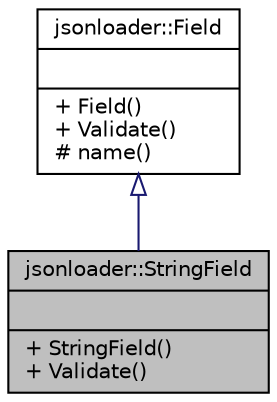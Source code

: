 digraph "jsonloader::StringField"
{
 // LATEX_PDF_SIZE
  edge [fontname="Helvetica",fontsize="10",labelfontname="Helvetica",labelfontsize="10"];
  node [fontname="Helvetica",fontsize="10",shape=record];
  Node1 [label="{jsonloader::StringField\n||+ StringField()\l+ Validate()\l}",height=0.2,width=0.4,color="black", fillcolor="grey75", style="filled", fontcolor="black",tooltip=" "];
  Node2 -> Node1 [dir="back",color="midnightblue",fontsize="10",style="solid",arrowtail="onormal",fontname="Helvetica"];
  Node2 [label="{jsonloader::Field\n||+ Field()\l+ Validate()\l# name()\l}",height=0.2,width=0.4,color="black", fillcolor="white", style="filled",URL="$classjsonloader_1_1Field.html",tooltip=" "];
}
